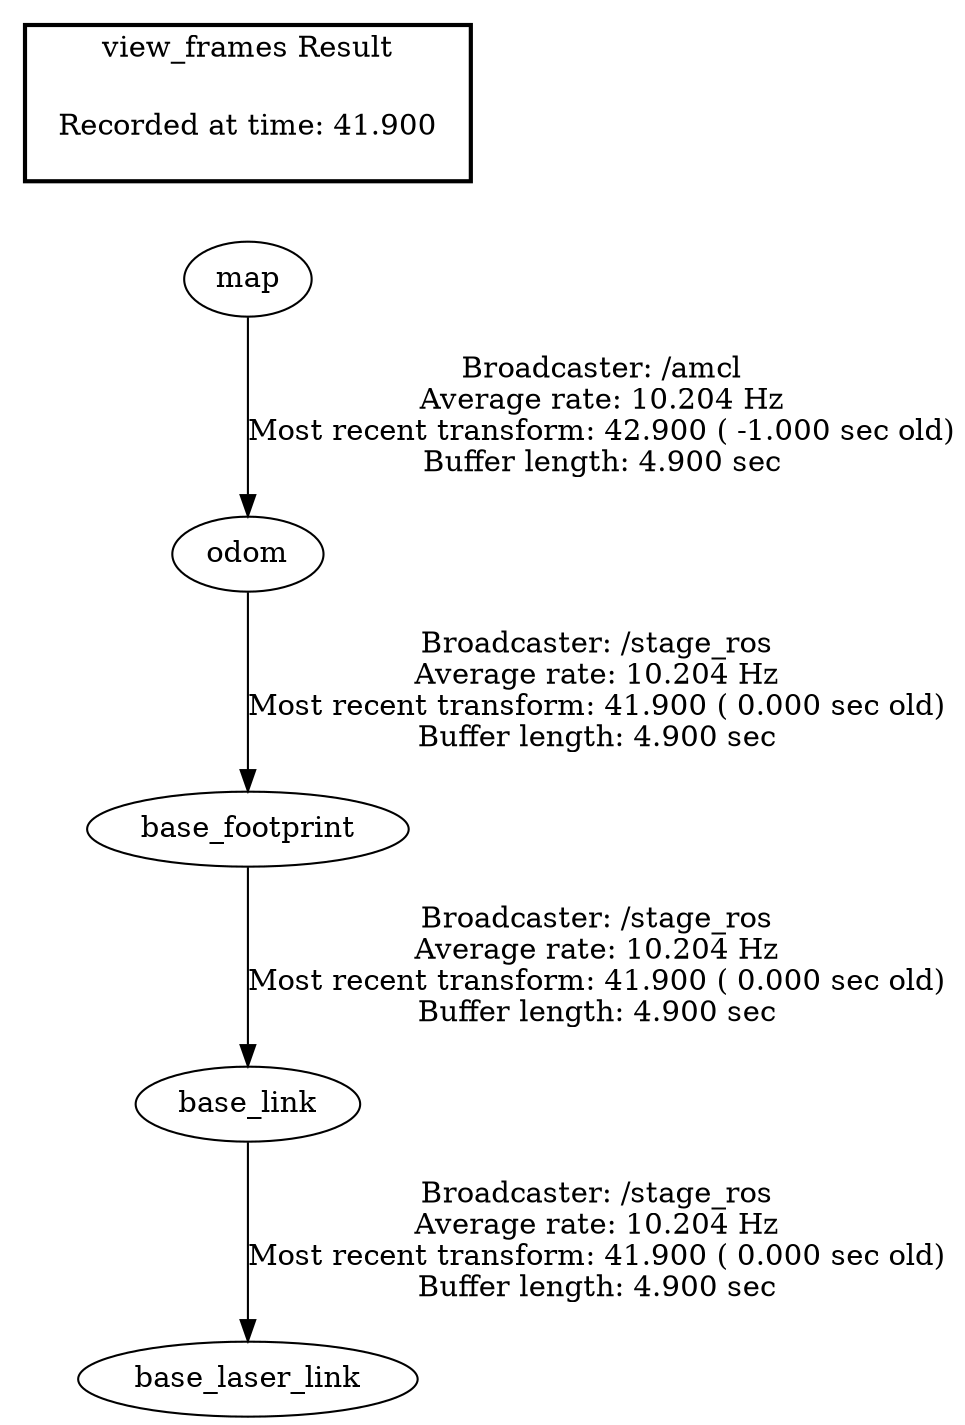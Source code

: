 digraph G {
"base_link" -> "base_laser_link"[label="Broadcaster: /stage_ros\nAverage rate: 10.204 Hz\nMost recent transform: 41.900 ( 0.000 sec old)\nBuffer length: 4.900 sec\n"];
"base_footprint" -> "base_link"[label="Broadcaster: /stage_ros\nAverage rate: 10.204 Hz\nMost recent transform: 41.900 ( 0.000 sec old)\nBuffer length: 4.900 sec\n"];
"odom" -> "base_footprint"[label="Broadcaster: /stage_ros\nAverage rate: 10.204 Hz\nMost recent transform: 41.900 ( 0.000 sec old)\nBuffer length: 4.900 sec\n"];
"map" -> "odom"[label="Broadcaster: /amcl\nAverage rate: 10.204 Hz\nMost recent transform: 42.900 ( -1.000 sec old)\nBuffer length: 4.900 sec\n"];
edge [style=invis];
 subgraph cluster_legend { style=bold; color=black; label ="view_frames Result";
"Recorded at time: 41.900"[ shape=plaintext ] ;
 }->"map";
}